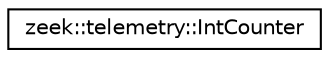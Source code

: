 digraph "Graphical Class Hierarchy"
{
 // LATEX_PDF_SIZE
  edge [fontname="Helvetica",fontsize="10",labelfontname="Helvetica",labelfontsize="10"];
  node [fontname="Helvetica",fontsize="10",shape=record];
  rankdir="LR";
  Node0 [label="zeek::telemetry::IntCounter",height=0.2,width=0.4,color="black", fillcolor="white", style="filled",URL="$d5/db3/classzeek_1_1telemetry_1_1IntCounter.html",tooltip=" "];
}
